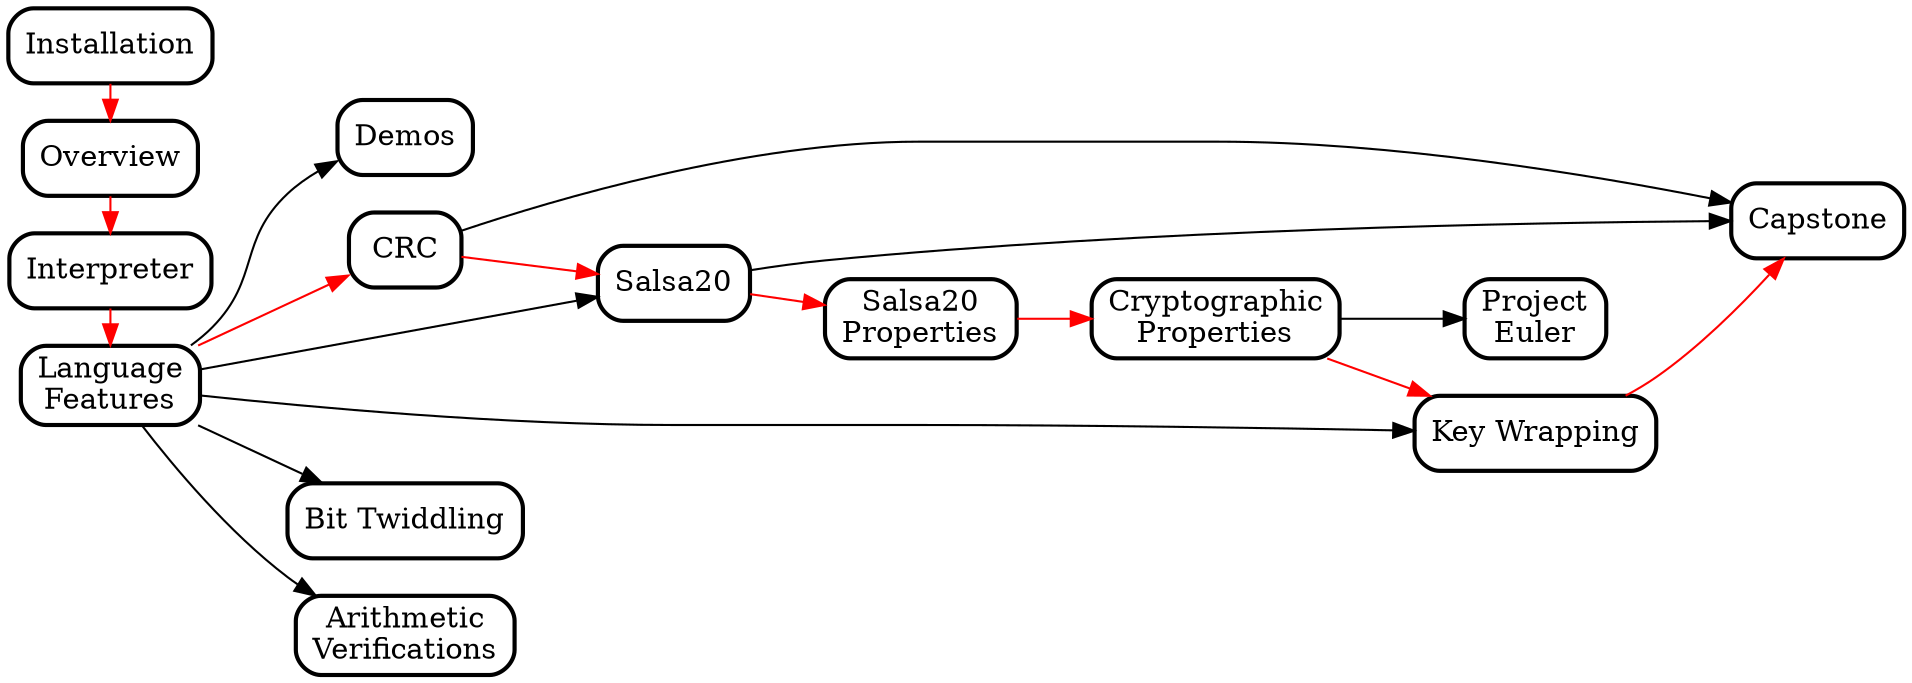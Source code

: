 digraph G {
  //splines = ortho;
  //concentrate = true;

  rankdir="LR";

  node [shape="box", style="rounded", penwidth = 2];
  edge [penwidth = 1];

  {
    rank = same;
    Installation;
    Overview;
    Interpreter;
    LanguageFeatures;
//    Demos;
  }

  Installation [URL="https://github.com/weaversa/cryptol-course/master/INSTALL.md"];
  Overview [URL="https://github.com/weaversa/cryptol-course/master/labs/Overview/Overview.md"];
  Interpreter [URL="https://github.com/weaversa/cryptol-course/master/labs/Interpreter/Interpreter.md"];
  LanguageFeatures [URL="https://github.com/weaversa/cryptol-course/master/labs/LanguageFeatures/LanguageFeatures.md"];
  Demos [URL="https://github.com/weaversa/cryptol-course/master/labs/Demos/Demos.md"];
  CRC [URL="https://github.com/weaversa/cryptol-course/master/labs/CRC/CRC.md"];
  Salsa20 [URL="https://github.com/weaversa/cryptol-course/master/labs/Salsa20/Salsa20.md"];
  Salsa20Properties [URL="https://github.com/weaversa/cryptol-course/master/labs/Salsa20/Salsa20Properties.md"];
  CryptographicProperties [URL="https://github.com/weaversa/cryptol-course/master/labs/CryptographicProperties/CryptographicProperties.md"];
  KeyWrapping [URL="https://github.com/weaversa/cryptol-course/master/labs/KeyWrapping/KeyWrapping.md"];
  Capstone [URL="https://github.com/weaversa/cryptol-course/master/labs/LoremIpsum/LoremIpsum.md"];
  ProjectEuler [URL="https://github.com/weaversa/cryptol-course/master/labs/ProjectEuler/ProjectEuler.md"];
  BitTwiddling [URL="https://github.com/weaversa/cryptol-course/master/labs/saw/bittwiddling/bittwiddling.md"];
  ArithmeticVerifications [URL="https://github.com/weaversa/cryptol-course/master/labs/saw/ArithmeticVerifications/ArithmeticVerifications.md"];

  // Fixing up node labels for ones that need a space
  LanguageFeatures        [label="Language\nFeatures"];
  Salsa20Properties       [label="Salsa20\nProperties"];
  CryptographicProperties [label="Cryptographic\nProperties"];
  KeyWrapping             [label="Key Wrapping"];
  ProjectEuler            [label="Project\nEuler"];
  BitTwiddling            [label="Bit Twiddling"];
  ArithmeticVerifications [label="Arithmetic\nVerifications"]
  
  // The Suggested Flow with Red Arrows
  edge [color=red];
  Installation -> Overview;
  Overview -> Interpreter;
  Interpreter -> LanguageFeatures;  
  LanguageFeatures -> CRC;
  CRC -> Salsa20;
  Salsa20 -> Salsa20Properties;
  Salsa20Properties -> CryptographicProperties; 
  CryptographicProperties -> KeyWrapping; 
  KeyWrapping -> Capstone; 
    
  // Logical Dependencies with Black Arrows
  edge [color=black];
  CryptographicProperties -> ProjectEuler;
  CRC -> Capstone;
  LanguageFeatures -> Salsa20;
  LanguageFeatures -> KeyWrapping;
  LanguageFeatures -> Demos;
  Salsa20 -> Capstone;
  LanguageFeatures -> BitTwiddling;
  LanguageFeatures -> ArithmeticVerifications;

//  ArithmeticVerifications -> Demos;
//  Demos -> ArithmeticVerifications;

//  BitTwiddling -> Demos;
//  Demos -> BitTwiddling;
}

